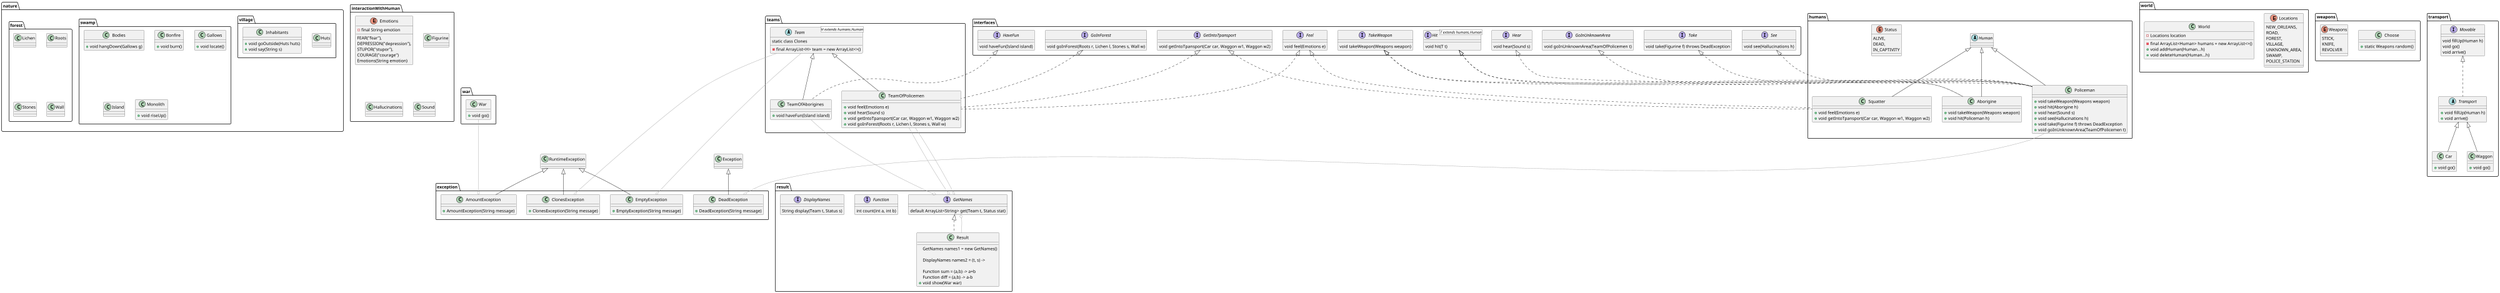 @startuml
scale max 4000 width

enum world.Locations {
NEW_ORLEANS,
ROAD,
FOREST,
VILLAGE,
UNKNOWN_AREA,
SWAMP,
POLICE_STATION
}


class world.World {
-final ArrayList<Human> humans = new ArrayList<>()
-Locations location
+void addHuman(Human...h)
+void deleteHuman(Human...h)
}


class weapons.Choose {
+static Weapons random()
}


enum weapons.Weapons {
STICK,
KNIFE,
REVOLVER
}


class war.War {
+void go()
}
war.War -down[#AAA]--o exception.AmountException

class transport.Car extends transport.Transport {
+void go()
}


interface transport.Movable {
void fillUp(Human h)
void go()
void arrive()
}


abstract class transport.Transport implements transport.Movable {
+void fillUp(Human h)
+void arrive()
}


class transport.Waggon extends transport.Transport {
+void go()
}


abstract class teams.Team<H extends humans.Human> {
-final ArrayList<H> team = new ArrayList<>()
static class Clones
}
teams.Team -down[#AAA]-o exception.EmptyException
teams.Team --down[#AAA]-o exception.ClonesException

class teams.TeamOfAborigines extends teams.Team implements interfaces.HaveFun {
+void haveFun(Island island)
}
teams.TeamOfAborigines -down[#AAA]--o result.GetNames

class teams.TeamOfPolicemen extends teams.Team implements interfaces.Feel, interfaces.GetIntoTpansport, interfaces.GoInForest {
+void feel(Emotions e)
+void hear(Sound s)
+void getIntoTpansport(Car car, Waggon w1, Waggon w2)
+void goInForest(Roots r, Lichen l, Stones s, Wall w)
}
teams.TeamOfPolicemen -down[#AAA]-o result.GetNames
teams.TeamOfPolicemen -down[#AAA]--o result.GetNames

interface result.GetNames {
default ArrayList<String> get(Team t, Status stat)
}


class  result.Result implements result.GetNames {
GetNames names1 = new GetNames()

DisplayNames names2 = (t, s) ->

Function sum = (a,b) -> a+b
Function diff = (a,b) -> a-b
+void show(War war)
}
result.Result -down[#AAA]-o result.GetNames

interface result.Function {
int count(int a, int b)
}


interface result.DisplayNames {
String display(Team t, Status s)
}


class nature.village.Huts {

}


class nature.village.Inhabitants {
+void goOutside(Huts huts)
+void say(String s)
}


class nature.swamp.Bodies {
+void hangDown(Gallows g)
}


class nature.swamp.Bonfire {
+void burn()
}


class nature.swamp.Gallows {

+void locate()
}


class nature.swamp.Island {

}


class nature.swamp.Monolith {

+void riseUp()
}


class nature.forest.Lichen {

}


class nature.forest.Roots {

}


class nature.forest.Stones {

}


class nature.forest.Wall {

}


interface interfaces.Feel {
void feel(Emotions e)
}


interface interfaces.GetIntoTpansport {
void getIntoTpansport(Car car, Waggon w1, Waggon w2)
}


interface interfaces.GoInForest {
void goInForest(Roots r, Lichen l, Stones s, Wall w)
}


interface interfaces.GoInUnknownArea {
void goInUnknownArea(TeamOfPolicemen t)
}


interface interfaces.HaveFun {
void haveFun(Island island)
}


interface interfaces.Hear {
void hear(Sound s)
}


interface interfaces.Hit<T extends humans.Human> {
void hit(T t)
}


interface interfaces.See {
void see(Hallucinations h)
}


interface interfaces.Take {
void take(Figurine f) throws DeadException
}


interface interfaces.TakeWeapon {
void takeWeapon(Weapons weapon)
}


enum interactionWithHuman.Emotions {
FEAR("fear"),
DEPRESSION("depression"),
STUPOR("stupor"),
COURAGE("courage")
-final String emotion
Emotions(String emotion)
}


class interactionWithHuman.Figurine {

}


class interactionWithHuman.Hallucinations {

}


class interactionWithHuman.Sound {

}


class humans.Aborigine extends humans.Human implements interfaces.TakeWeapon, interfaces.Hit {
+void takeWeapon(Weapons weapon)
+void hit(Policeman h)
}


abstract class humans.Human {

}


class humans.Policeman extends humans.Human implements interfaces.TakeWeapon, interfaces.Hit, interfaces.Hear, interfaces.See, interfaces.Take, interfaces.GoInUnknownArea {
+void takeWeapon(Weapons weapon)
+void hit(Aborigine h)
+void hear(Sound s)
+void see(Hallucinations h)
+void take(Figurine f) throws DeadException
+void goInUnknownArea(TeamOfPolicemen t)
}
humans.Policeman --down[#AAA]-o exception.DeadException

class humans.Squatter extends humans.Human implements interfaces.Feel, interfaces.GetIntoTpansport {
+void feel(Emotions e)
+void getIntoTpansport(Car car, Waggon w1, Waggon w2)
}


enum humans.Status {
ALIVE,
DEAD,
IN_CAPTIVITY
}


class exception.AmountException extends RuntimeException {
+AmountException(String message)
}


class exception.ClonesException extends RuntimeException {
+ClonesException(String message)
}


class exception.DeadException extends Exception {
+DeadException(String message)
}


class exception.EmptyException extends RuntimeException {
+EmptyException(String message)
}


@enduml
